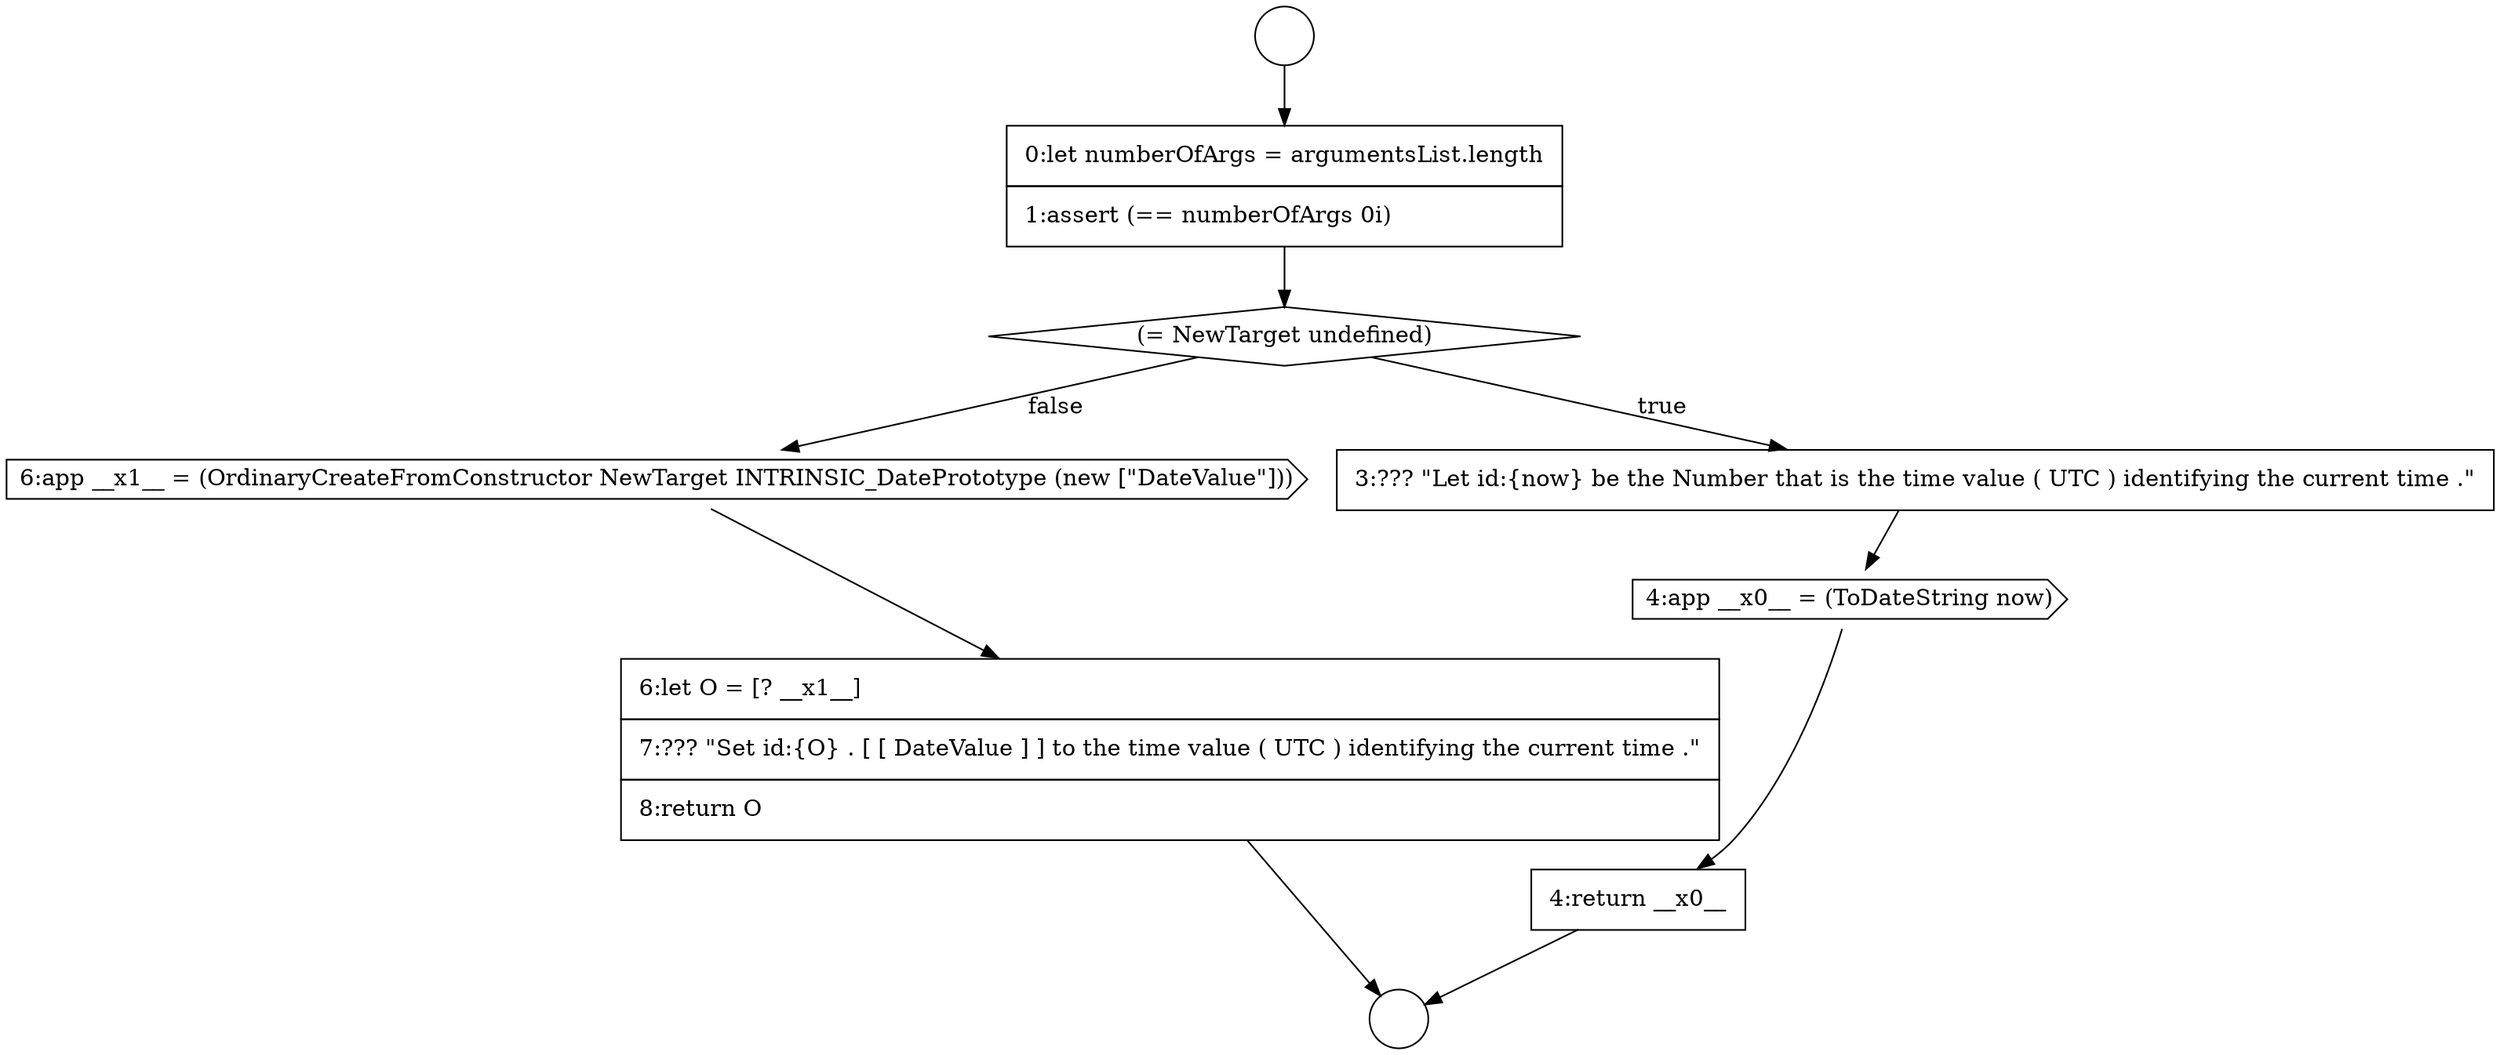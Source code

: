 digraph {
  node12116 [shape=none, margin=0, label=<<font color="black">
    <table border="0" cellborder="1" cellspacing="0" cellpadding="10">
      <tr><td align="left">4:return __x0__</td></tr>
    </table>
  </font>> color="black" fillcolor="white" style=filled]
  node12118 [shape=none, margin=0, label=<<font color="black">
    <table border="0" cellborder="1" cellspacing="0" cellpadding="10">
      <tr><td align="left">6:let O = [? __x1__]</td></tr>
      <tr><td align="left">7:??? &quot;Set id:{O} . [ [ DateValue ] ] to the time value ( UTC ) identifying the current time .&quot;</td></tr>
      <tr><td align="left">8:return O</td></tr>
    </table>
  </font>> color="black" fillcolor="white" style=filled]
  node12117 [shape=cds, label=<<font color="black">6:app __x1__ = (OrdinaryCreateFromConstructor NewTarget INTRINSIC_DatePrototype (new [&quot;DateValue&quot;]))</font>> color="black" fillcolor="white" style=filled]
  node12110 [shape=circle label=" " color="black" fillcolor="white" style=filled]
  node12115 [shape=cds, label=<<font color="black">4:app __x0__ = (ToDateString now)</font>> color="black" fillcolor="white" style=filled]
  node12114 [shape=none, margin=0, label=<<font color="black">
    <table border="0" cellborder="1" cellspacing="0" cellpadding="10">
      <tr><td align="left">3:??? &quot;Let id:{now} be the Number that is the time value ( UTC ) identifying the current time .&quot;</td></tr>
    </table>
  </font>> color="black" fillcolor="white" style=filled]
  node12111 [shape=circle label=" " color="black" fillcolor="white" style=filled]
  node12112 [shape=none, margin=0, label=<<font color="black">
    <table border="0" cellborder="1" cellspacing="0" cellpadding="10">
      <tr><td align="left">0:let numberOfArgs = argumentsList.length</td></tr>
      <tr><td align="left">1:assert (== numberOfArgs 0i)</td></tr>
    </table>
  </font>> color="black" fillcolor="white" style=filled]
  node12113 [shape=diamond, label=<<font color="black">(= NewTarget undefined)</font>> color="black" fillcolor="white" style=filled]
  node12115 -> node12116 [ color="black"]
  node12114 -> node12115 [ color="black"]
  node12112 -> node12113 [ color="black"]
  node12116 -> node12111 [ color="black"]
  node12117 -> node12118 [ color="black"]
  node12118 -> node12111 [ color="black"]
  node12113 -> node12114 [label=<<font color="black">true</font>> color="black"]
  node12113 -> node12117 [label=<<font color="black">false</font>> color="black"]
  node12110 -> node12112 [ color="black"]
}

